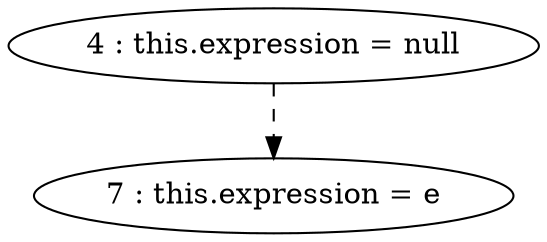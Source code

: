 digraph G {
"4 : this.expression = null"
"4 : this.expression = null" -> "7 : this.expression = e" [style=dashed]
"7 : this.expression = e"
}